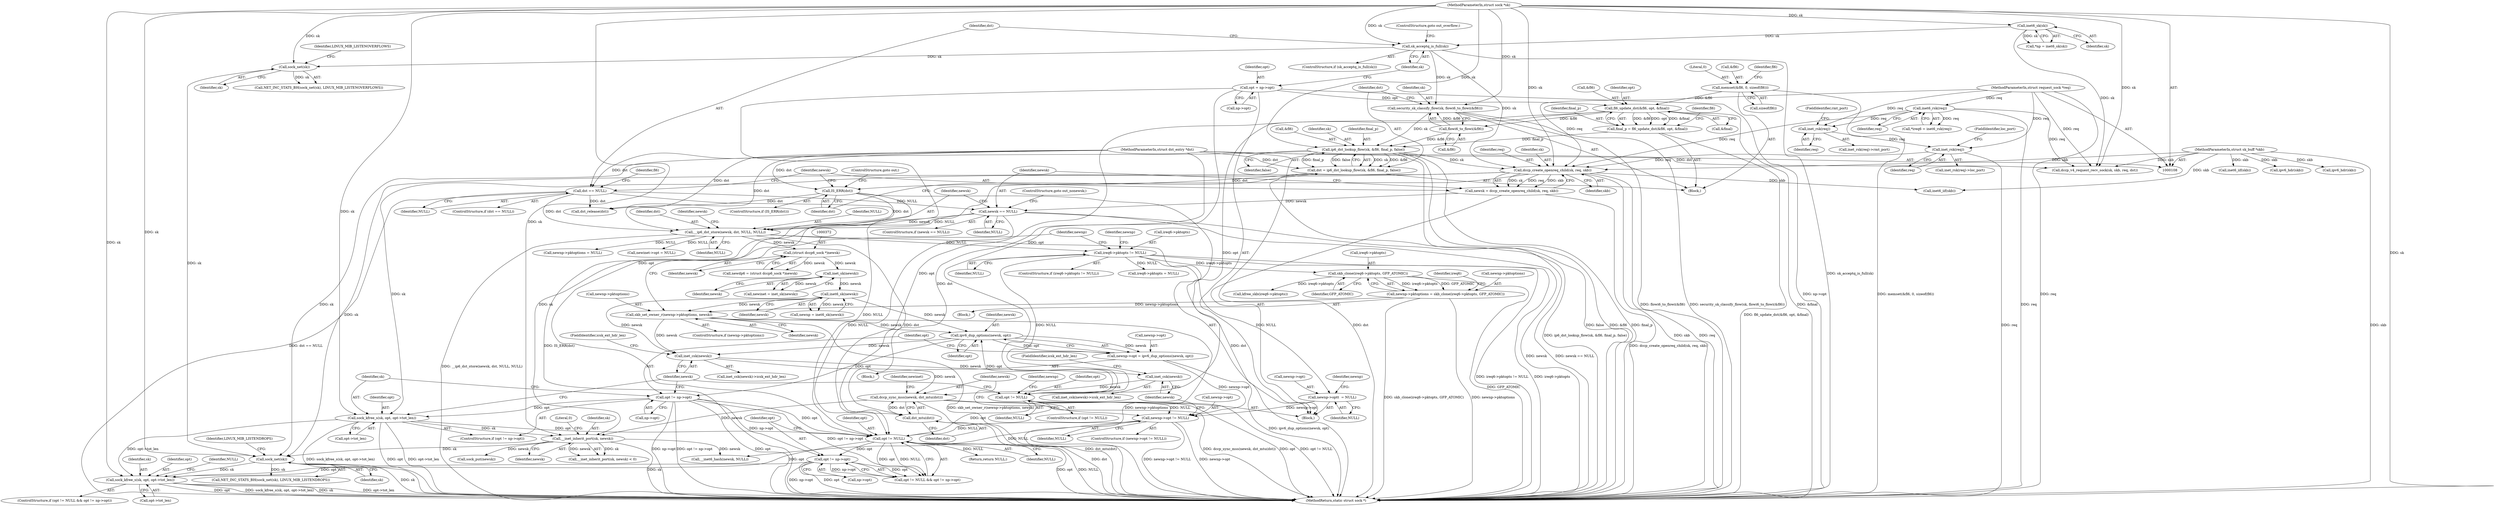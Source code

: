 digraph "0_linux_f6d8bd051c391c1c0458a30b2a7abcd939329259_1@API" {
"1000611" [label="(Call,sock_kfree_s(sk, opt, opt->tot_len))"];
"1000598" [label="(Call,sock_net(sk))"];
"1000590" [label="(Call,sock_net(sk))"];
"1000251" [label="(Call,sk_acceptq_is_full(sk))"];
"1000123" [label="(Call,inet6_sk(sk))"];
"1000109" [label="(MethodParameterIn,struct sock *sk)"];
"1000575" [label="(Call,__inet_inherit_port(sk, newsk))"];
"1000521" [label="(Call,sock_kfree_s(sk, opt, opt->tot_len))"];
"1000341" [label="(Call,dccp_create_openreq_child(sk, req, skb))"];
"1000329" [label="(Call,ip6_dst_lookup_flow(sk, &fl6, final_p, false))"];
"1000322" [label="(Call,security_sk_classify_flow(sk, flowi6_to_flowi(&fl6)))"];
"1000324" [label="(Call,flowi6_to_flowi(&fl6))"];
"1000284" [label="(Call,fl6_update_dst(&fl6, opt, &final))"];
"1000262" [label="(Call,memset(&fl6, 0, sizeof(fl6)))"];
"1000245" [label="(Call,opt = np->opt)"];
"1000282" [label="(Call,final_p = fl6_update_dst(&fl6, opt, &final))"];
"1000117" [label="(Call,inet6_rsk(req))"];
"1000111" [label="(MethodParameterIn,struct request_sock *req)"];
"1000319" [label="(Call,inet_rsk(req))"];
"1000311" [label="(Call,inet_rsk(req))"];
"1000110" [label="(MethodParameterIn,struct sk_buff *skb)"];
"1000516" [label="(Call,opt != np->opt)"];
"1000512" [label="(Call,ipv6_dup_options(newsk, opt))"];
"1000388" [label="(Call,inet6_sk(newsk))"];
"1000376" [label="(Call,inet_sk(newsk))"];
"1000371" [label="(Call,(struct dccp6_sock *)newsk)"];
"1000350" [label="(Call,__ip6_dst_store(newsk, dst, NULL, NULL))"];
"1000346" [label="(Call,newsk == NULL)"];
"1000339" [label="(Call,newsk = dccp_create_openreq_child(sk, req, skb))"];
"1000255" [label="(Call,dst == NULL)"];
"1000112" [label="(MethodParameterIn,struct dst_entry *dst)"];
"1000336" [label="(Call,IS_ERR(dst))"];
"1000327" [label="(Call,dst = ip6_dst_lookup_flow(sk, &fl6, final_p, false))"];
"1000479" [label="(Call,skb_set_owner_r(newnp->pktoptions, newsk))"];
"1000457" [label="(Call,newnp->pktoptions = skb_clone(ireq6->pktopts, GFP_ATOMIC))"];
"1000461" [label="(Call,skb_clone(ireq6->pktopts, GFP_ATOMIC))"];
"1000451" [label="(Call,ireq6->pktopts != NULL)"];
"1000504" [label="(Call,opt != NULL)"];
"1000555" [label="(Call,dccp_sync_mss(newsk, dst_mtu(dst)))"];
"1000529" [label="(Call,inet_csk(newsk))"];
"1000541" [label="(Call,inet_csk(newsk))"];
"1000557" [label="(Call,dst_mtu(dst))"];
"1000606" [label="(Call,opt != np->opt)"];
"1000603" [label="(Call,opt != NULL)"];
"1000534" [label="(Call,newnp->opt != NULL)"];
"1000508" [label="(Call,newnp->opt = ipv6_dup_options(newsk, opt))"];
"1000484" [label="(Call,newnp->opt\t  = NULL)"];
"1000335" [label="(ControlStructure,if (IS_ERR(dst)))"];
"1000528" [label="(Call,inet_csk(newsk)->icsk_ext_hdr_len)"];
"1000504" [label="(Call,opt != NULL)"];
"1000257" [label="(Identifier,NULL)"];
"1000284" [label="(Call,fl6_update_dst(&fl6, opt, &final))"];
"1000343" [label="(Identifier,req)"];
"1000612" [label="(Identifier,sk)"];
"1000517" [label="(Identifier,opt)"];
"1000533" [label="(ControlStructure,if (newnp->opt != NULL))"];
"1000592" [label="(Identifier,LINUX_MIB_LISTENOVERFLOWS)"];
"1000514" [label="(Identifier,opt)"];
"1000597" [label="(Call,NET_INC_STATS_BH(sock_net(sk), LINUX_MIB_LISTENDROPS))"];
"1000255" [label="(Call,dst == NULL)"];
"1000323" [label="(Identifier,sk)"];
"1000510" [label="(Identifier,newnp)"];
"1000600" [label="(Identifier,LINUX_MIB_LISTENDROPS)"];
"1000337" [label="(Identifier,dst)"];
"1000347" [label="(Identifier,newsk)"];
"1000265" [label="(Literal,0)"];
"1000373" [label="(Identifier,newsk)"];
"1000591" [label="(Identifier,sk)"];
"1000350" [label="(Call,__ip6_dst_store(newsk, dst, NULL, NULL))"];
"1000523" [label="(Identifier,opt)"];
"1000319" [label="(Call,inet_rsk(req))"];
"1000507" [label="(Block,)"];
"1000608" [label="(Call,np->opt)"];
"1000340" [label="(Identifier,newsk)"];
"1000263" [label="(Call,&fl6)"];
"1000256" [label="(Identifier,dst)"];
"1000613" [label="(Identifier,opt)"];
"1000619" [label="(MethodReturn,static struct sock *)"];
"1000445" [label="(Call,newnp->pktoptions = NULL)"];
"1000451" [label="(Call,ireq6->pktopts != NULL)"];
"1000121" [label="(Call,*np = inet6_sk(sk))"];
"1000479" [label="(Call,skb_set_owner_r(newnp->pktoptions, newsk))"];
"1000266" [label="(Call,sizeof(fl6))"];
"1000603" [label="(Call,opt != NULL)"];
"1000313" [label="(FieldIdentifier,rmt_port)"];
"1000369" [label="(Call,newdp6 = (struct dccp6_sock *)newsk)"];
"1000429" [label="(Call,newinet->opt = NULL)"];
"1000285" [label="(Call,&fl6)"];
"1000139" [label="(Call,dccp_v4_request_recv_sock(sk, skb, req, dst))"];
"1000524" [label="(Call,opt->tot_len)"];
"1000542" [label="(Identifier,newsk)"];
"1000521" [label="(Call,sock_kfree_s(sk, opt, opt->tot_len))"];
"1000577" [label="(Identifier,newsk)"];
"1000491" [label="(Identifier,newnp)"];
"1000543" [label="(FieldIdentifier,icsk_ext_hdr_len)"];
"1000485" [label="(Call,newnp->opt)"];
"1000227" [label="(Call,inet6_iif(skb))"];
"1000388" [label="(Call,inet6_sk(newsk))"];
"1000311" [label="(Call,inet_rsk(req))"];
"1000590" [label="(Call,sock_net(sk))"];
"1000555" [label="(Call,dccp_sync_mss(newsk, dst_mtu(dst)))"];
"1000461" [label="(Call,skb_clone(ireq6->pktopts, GFP_ATOMIC))"];
"1000258" [label="(Block,)"];
"1000270" [label="(Identifier,fl6)"];
"1000251" [label="(Call,sk_acceptq_is_full(sk))"];
"1000583" [label="(Call,__inet6_hash(newsk, NULL))"];
"1000328" [label="(Identifier,dst)"];
"1000354" [label="(Identifier,NULL)"];
"1000376" [label="(Call,inet_sk(newsk))"];
"1000336" [label="(Call,IS_ERR(dst))"];
"1000617" [label="(Return,return NULL;)"];
"1000558" [label="(Identifier,dst)"];
"1000293" [label="(Identifier,fl6)"];
"1000334" [label="(Identifier,false)"];
"1000601" [label="(ControlStructure,if (opt != NULL && opt != np->opt))"];
"1000486" [label="(Identifier,newnp)"];
"1000456" [label="(Block,)"];
"1000346" [label="(Call,newsk == NULL)"];
"1000606" [label="(Call,opt != np->opt)"];
"1000522" [label="(Identifier,sk)"];
"1000540" [label="(Call,inet_csk(newsk)->icsk_ext_hdr_len)"];
"1000345" [label="(ControlStructure,if (newsk == NULL))"];
"1000333" [label="(Identifier,final_p)"];
"1000124" [label="(Identifier,sk)"];
"1000541" [label="(Call,inet_csk(newsk))"];
"1000459" [label="(Identifier,newnp)"];
"1000264" [label="(Identifier,fl6)"];
"1000325" [label="(Call,&fl6)"];
"1000531" [label="(FieldIdentifier,icsk_ext_hdr_len)"];
"1000320" [label="(Identifier,req)"];
"1000283" [label="(Identifier,final_p)"];
"1000352" [label="(Identifier,dst)"];
"1000338" [label="(ControlStructure,goto out;)"];
"1000329" [label="(Call,ip6_dst_lookup_flow(sk, &fl6, final_p, false))"];
"1000331" [label="(Call,&fl6)"];
"1000594" [label="(Call,dst_release(dst))"];
"1000605" [label="(Identifier,NULL)"];
"1000247" [label="(Call,np->opt)"];
"1000327" [label="(Call,dst = ip6_dst_lookup_flow(sk, &fl6, final_p, false))"];
"1000246" [label="(Identifier,opt)"];
"1000493" [label="(Call,inet6_iif(skb))"];
"1000538" [label="(Identifier,NULL)"];
"1000253" [label="(ControlStructure,goto out_overflow;)"];
"1000488" [label="(Identifier,NULL)"];
"1000599" [label="(Identifier,sk)"];
"1000234" [label="(Call,ipv6_hdr(skb))"];
"1000614" [label="(Call,opt->tot_len)"];
"1000342" [label="(Identifier,sk)"];
"1000534" [label="(Call,newnp->opt != NULL)"];
"1000475" [label="(ControlStructure,if (newnp->pktoptions))"];
"1000468" [label="(Identifier,ireq6)"];
"1000611" [label="(Call,sock_kfree_s(sk, opt, opt->tot_len))"];
"1000339" [label="(Call,newsk = dccp_create_openreq_child(sk, req, skb))"];
"1000351" [label="(Identifier,newsk)"];
"1000557" [label="(Call,dst_mtu(dst))"];
"1000250" [label="(ControlStructure,if (sk_acceptq_is_full(sk)))"];
"1000580" [label="(Call,sock_put(newsk))"];
"1000310" [label="(Call,inet_rsk(req)->rmt_port)"];
"1000513" [label="(Identifier,newsk)"];
"1000312" [label="(Identifier,req)"];
"1000330" [label="(Identifier,sk)"];
"1000530" [label="(Identifier,newsk)"];
"1000109" [label="(MethodParameterIn,struct sock *sk)"];
"1000110" [label="(MethodParameterIn,struct sk_buff *skb)"];
"1000607" [label="(Identifier,opt)"];
"1000113" [label="(Block,)"];
"1000578" [label="(Literal,0)"];
"1000117" [label="(Call,inet6_rsk(req))"];
"1000288" [label="(Call,&final)"];
"1000318" [label="(Call,inet_rsk(req)->loc_port)"];
"1000508" [label="(Call,newnp->opt = ipv6_dup_options(newsk, opt))"];
"1000374" [label="(Call,newinet = inet_sk(newsk))"];
"1000484" [label="(Call,newnp->opt\t  = NULL)"];
"1000341" [label="(Call,dccp_create_openreq_child(sk, req, skb))"];
"1000455" [label="(Identifier,NULL)"];
"1000561" [label="(Identifier,newinet)"];
"1000115" [label="(Call,*ireq6 = inet6_rsk(req))"];
"1000450" [label="(ControlStructure,if (ireq6->pktopts != NULL))"];
"1000321" [label="(FieldIdentifier,loc_port)"];
"1000598" [label="(Call,sock_net(sk))"];
"1000282" [label="(Call,final_p = fl6_update_dst(&fl6, opt, &final))"];
"1000458" [label="(Call,newnp->pktoptions)"];
"1000575" [label="(Call,__inet_inherit_port(sk, newsk))"];
"1000349" [label="(ControlStructure,goto out_nonewsk;)"];
"1000322" [label="(Call,security_sk_classify_flow(sk, flowi6_to_flowi(&fl6)))"];
"1000576" [label="(Identifier,sk)"];
"1000556" [label="(Identifier,newsk)"];
"1000348" [label="(Identifier,NULL)"];
"1000535" [label="(Call,newnp->opt)"];
"1000506" [label="(Identifier,NULL)"];
"1000254" [label="(ControlStructure,if (dst == NULL))"];
"1000262" [label="(Call,memset(&fl6, 0, sizeof(fl6)))"];
"1000357" [label="(Identifier,newsk)"];
"1000618" [label="(Identifier,NULL)"];
"1000465" [label="(Identifier,GFP_ATOMIC)"];
"1000245" [label="(Call,opt = np->opt)"];
"1000123" [label="(Call,inet6_sk(sk))"];
"1000516" [label="(Call,opt != np->opt)"];
"1000353" [label="(Identifier,NULL)"];
"1000483" [label="(Identifier,newsk)"];
"1000462" [label="(Call,ireq6->pktopts)"];
"1000529" [label="(Call,inet_csk(newsk))"];
"1000112" [label="(MethodParameterIn,struct dst_entry *dst)"];
"1000503" [label="(ControlStructure,if (opt != NULL))"];
"1000287" [label="(Identifier,opt)"];
"1000505" [label="(Identifier,opt)"];
"1000457" [label="(Call,newnp->pktoptions = skb_clone(ireq6->pktopts, GFP_ATOMIC))"];
"1000512" [label="(Call,ipv6_dup_options(newsk, opt))"];
"1000470" [label="(Call,ireq6->pktopts = NULL)"];
"1000371" [label="(Call,(struct dccp6_sock *)newsk)"];
"1000602" [label="(Call,opt != NULL && opt != np->opt)"];
"1000389" [label="(Identifier,newsk)"];
"1000344" [label="(Identifier,skb)"];
"1000589" [label="(Call,NET_INC_STATS_BH(sock_net(sk), LINUX_MIB_LISTENOVERFLOWS))"];
"1000377" [label="(Identifier,newsk)"];
"1000466" [label="(Call,kfree_skb(ireq6->pktopts))"];
"1000252" [label="(Identifier,sk)"];
"1000324" [label="(Call,flowi6_to_flowi(&fl6))"];
"1000386" [label="(Call,newnp = inet6_sk(newsk))"];
"1000452" [label="(Call,ireq6->pktopts)"];
"1000518" [label="(Call,np->opt)"];
"1000480" [label="(Call,newnp->pktoptions)"];
"1000509" [label="(Call,newnp->opt)"];
"1000604" [label="(Identifier,opt)"];
"1000515" [label="(ControlStructure,if (opt != np->opt))"];
"1000111" [label="(MethodParameterIn,struct request_sock *req)"];
"1000500" [label="(Call,ipv6_hdr(skb))"];
"1000118" [label="(Identifier,req)"];
"1000574" [label="(Call,__inet_inherit_port(sk, newsk) < 0)"];
"1000611" -> "1000601"  [label="AST: "];
"1000611" -> "1000614"  [label="CFG: "];
"1000612" -> "1000611"  [label="AST: "];
"1000613" -> "1000611"  [label="AST: "];
"1000614" -> "1000611"  [label="AST: "];
"1000618" -> "1000611"  [label="CFG: "];
"1000611" -> "1000619"  [label="DDG: opt->tot_len"];
"1000611" -> "1000619"  [label="DDG: opt"];
"1000611" -> "1000619"  [label="DDG: sock_kfree_s(sk, opt, opt->tot_len)"];
"1000611" -> "1000619"  [label="DDG: sk"];
"1000598" -> "1000611"  [label="DDG: sk"];
"1000109" -> "1000611"  [label="DDG: sk"];
"1000606" -> "1000611"  [label="DDG: opt"];
"1000603" -> "1000611"  [label="DDG: opt"];
"1000521" -> "1000611"  [label="DDG: opt->tot_len"];
"1000598" -> "1000597"  [label="AST: "];
"1000598" -> "1000599"  [label="CFG: "];
"1000599" -> "1000598"  [label="AST: "];
"1000600" -> "1000598"  [label="CFG: "];
"1000598" -> "1000619"  [label="DDG: sk"];
"1000598" -> "1000597"  [label="DDG: sk"];
"1000590" -> "1000598"  [label="DDG: sk"];
"1000575" -> "1000598"  [label="DDG: sk"];
"1000341" -> "1000598"  [label="DDG: sk"];
"1000329" -> "1000598"  [label="DDG: sk"];
"1000109" -> "1000598"  [label="DDG: sk"];
"1000590" -> "1000589"  [label="AST: "];
"1000590" -> "1000591"  [label="CFG: "];
"1000591" -> "1000590"  [label="AST: "];
"1000592" -> "1000590"  [label="CFG: "];
"1000590" -> "1000589"  [label="DDG: sk"];
"1000251" -> "1000590"  [label="DDG: sk"];
"1000109" -> "1000590"  [label="DDG: sk"];
"1000251" -> "1000250"  [label="AST: "];
"1000251" -> "1000252"  [label="CFG: "];
"1000252" -> "1000251"  [label="AST: "];
"1000253" -> "1000251"  [label="CFG: "];
"1000256" -> "1000251"  [label="CFG: "];
"1000251" -> "1000619"  [label="DDG: sk_acceptq_is_full(sk)"];
"1000123" -> "1000251"  [label="DDG: sk"];
"1000109" -> "1000251"  [label="DDG: sk"];
"1000251" -> "1000322"  [label="DDG: sk"];
"1000251" -> "1000341"  [label="DDG: sk"];
"1000123" -> "1000121"  [label="AST: "];
"1000123" -> "1000124"  [label="CFG: "];
"1000124" -> "1000123"  [label="AST: "];
"1000121" -> "1000123"  [label="CFG: "];
"1000123" -> "1000121"  [label="DDG: sk"];
"1000109" -> "1000123"  [label="DDG: sk"];
"1000123" -> "1000139"  [label="DDG: sk"];
"1000109" -> "1000108"  [label="AST: "];
"1000109" -> "1000619"  [label="DDG: sk"];
"1000109" -> "1000139"  [label="DDG: sk"];
"1000109" -> "1000322"  [label="DDG: sk"];
"1000109" -> "1000329"  [label="DDG: sk"];
"1000109" -> "1000341"  [label="DDG: sk"];
"1000109" -> "1000521"  [label="DDG: sk"];
"1000109" -> "1000575"  [label="DDG: sk"];
"1000575" -> "1000574"  [label="AST: "];
"1000575" -> "1000577"  [label="CFG: "];
"1000576" -> "1000575"  [label="AST: "];
"1000577" -> "1000575"  [label="AST: "];
"1000578" -> "1000575"  [label="CFG: "];
"1000575" -> "1000619"  [label="DDG: sk"];
"1000575" -> "1000574"  [label="DDG: sk"];
"1000575" -> "1000574"  [label="DDG: newsk"];
"1000521" -> "1000575"  [label="DDG: sk"];
"1000341" -> "1000575"  [label="DDG: sk"];
"1000555" -> "1000575"  [label="DDG: newsk"];
"1000575" -> "1000580"  [label="DDG: newsk"];
"1000575" -> "1000583"  [label="DDG: newsk"];
"1000521" -> "1000515"  [label="AST: "];
"1000521" -> "1000524"  [label="CFG: "];
"1000522" -> "1000521"  [label="AST: "];
"1000523" -> "1000521"  [label="AST: "];
"1000524" -> "1000521"  [label="AST: "];
"1000530" -> "1000521"  [label="CFG: "];
"1000521" -> "1000619"  [label="DDG: opt->tot_len"];
"1000521" -> "1000619"  [label="DDG: sock_kfree_s(sk, opt, opt->tot_len)"];
"1000521" -> "1000619"  [label="DDG: opt"];
"1000341" -> "1000521"  [label="DDG: sk"];
"1000516" -> "1000521"  [label="DDG: opt"];
"1000521" -> "1000603"  [label="DDG: opt"];
"1000341" -> "1000339"  [label="AST: "];
"1000341" -> "1000344"  [label="CFG: "];
"1000342" -> "1000341"  [label="AST: "];
"1000343" -> "1000341"  [label="AST: "];
"1000344" -> "1000341"  [label="AST: "];
"1000339" -> "1000341"  [label="CFG: "];
"1000341" -> "1000619"  [label="DDG: skb"];
"1000341" -> "1000619"  [label="DDG: req"];
"1000341" -> "1000339"  [label="DDG: sk"];
"1000341" -> "1000339"  [label="DDG: req"];
"1000341" -> "1000339"  [label="DDG: skb"];
"1000329" -> "1000341"  [label="DDG: sk"];
"1000117" -> "1000341"  [label="DDG: req"];
"1000319" -> "1000341"  [label="DDG: req"];
"1000111" -> "1000341"  [label="DDG: req"];
"1000110" -> "1000341"  [label="DDG: skb"];
"1000341" -> "1000493"  [label="DDG: skb"];
"1000329" -> "1000327"  [label="AST: "];
"1000329" -> "1000334"  [label="CFG: "];
"1000330" -> "1000329"  [label="AST: "];
"1000331" -> "1000329"  [label="AST: "];
"1000333" -> "1000329"  [label="AST: "];
"1000334" -> "1000329"  [label="AST: "];
"1000327" -> "1000329"  [label="CFG: "];
"1000329" -> "1000619"  [label="DDG: false"];
"1000329" -> "1000619"  [label="DDG: &fl6"];
"1000329" -> "1000619"  [label="DDG: final_p"];
"1000329" -> "1000327"  [label="DDG: sk"];
"1000329" -> "1000327"  [label="DDG: &fl6"];
"1000329" -> "1000327"  [label="DDG: final_p"];
"1000329" -> "1000327"  [label="DDG: false"];
"1000322" -> "1000329"  [label="DDG: sk"];
"1000324" -> "1000329"  [label="DDG: &fl6"];
"1000282" -> "1000329"  [label="DDG: final_p"];
"1000322" -> "1000258"  [label="AST: "];
"1000322" -> "1000324"  [label="CFG: "];
"1000323" -> "1000322"  [label="AST: "];
"1000324" -> "1000322"  [label="AST: "];
"1000328" -> "1000322"  [label="CFG: "];
"1000322" -> "1000619"  [label="DDG: flowi6_to_flowi(&fl6)"];
"1000322" -> "1000619"  [label="DDG: security_sk_classify_flow(sk, flowi6_to_flowi(&fl6))"];
"1000324" -> "1000322"  [label="DDG: &fl6"];
"1000324" -> "1000325"  [label="CFG: "];
"1000325" -> "1000324"  [label="AST: "];
"1000284" -> "1000324"  [label="DDG: &fl6"];
"1000284" -> "1000282"  [label="AST: "];
"1000284" -> "1000288"  [label="CFG: "];
"1000285" -> "1000284"  [label="AST: "];
"1000287" -> "1000284"  [label="AST: "];
"1000288" -> "1000284"  [label="AST: "];
"1000282" -> "1000284"  [label="CFG: "];
"1000284" -> "1000619"  [label="DDG: &final"];
"1000284" -> "1000282"  [label="DDG: &fl6"];
"1000284" -> "1000282"  [label="DDG: opt"];
"1000284" -> "1000282"  [label="DDG: &final"];
"1000262" -> "1000284"  [label="DDG: &fl6"];
"1000245" -> "1000284"  [label="DDG: opt"];
"1000284" -> "1000504"  [label="DDG: opt"];
"1000284" -> "1000603"  [label="DDG: opt"];
"1000262" -> "1000258"  [label="AST: "];
"1000262" -> "1000266"  [label="CFG: "];
"1000263" -> "1000262"  [label="AST: "];
"1000265" -> "1000262"  [label="AST: "];
"1000266" -> "1000262"  [label="AST: "];
"1000270" -> "1000262"  [label="CFG: "];
"1000262" -> "1000619"  [label="DDG: memset(&fl6, 0, sizeof(fl6))"];
"1000245" -> "1000113"  [label="AST: "];
"1000245" -> "1000247"  [label="CFG: "];
"1000246" -> "1000245"  [label="AST: "];
"1000247" -> "1000245"  [label="AST: "];
"1000252" -> "1000245"  [label="CFG: "];
"1000245" -> "1000619"  [label="DDG: np->opt"];
"1000245" -> "1000504"  [label="DDG: opt"];
"1000245" -> "1000603"  [label="DDG: opt"];
"1000282" -> "1000258"  [label="AST: "];
"1000283" -> "1000282"  [label="AST: "];
"1000293" -> "1000282"  [label="CFG: "];
"1000282" -> "1000619"  [label="DDG: fl6_update_dst(&fl6, opt, &final)"];
"1000117" -> "1000115"  [label="AST: "];
"1000117" -> "1000118"  [label="CFG: "];
"1000118" -> "1000117"  [label="AST: "];
"1000115" -> "1000117"  [label="CFG: "];
"1000117" -> "1000619"  [label="DDG: req"];
"1000117" -> "1000115"  [label="DDG: req"];
"1000111" -> "1000117"  [label="DDG: req"];
"1000117" -> "1000139"  [label="DDG: req"];
"1000117" -> "1000311"  [label="DDG: req"];
"1000111" -> "1000108"  [label="AST: "];
"1000111" -> "1000619"  [label="DDG: req"];
"1000111" -> "1000139"  [label="DDG: req"];
"1000111" -> "1000311"  [label="DDG: req"];
"1000111" -> "1000319"  [label="DDG: req"];
"1000319" -> "1000318"  [label="AST: "];
"1000319" -> "1000320"  [label="CFG: "];
"1000320" -> "1000319"  [label="AST: "];
"1000321" -> "1000319"  [label="CFG: "];
"1000319" -> "1000619"  [label="DDG: req"];
"1000311" -> "1000319"  [label="DDG: req"];
"1000311" -> "1000310"  [label="AST: "];
"1000311" -> "1000312"  [label="CFG: "];
"1000312" -> "1000311"  [label="AST: "];
"1000313" -> "1000311"  [label="CFG: "];
"1000110" -> "1000108"  [label="AST: "];
"1000110" -> "1000619"  [label="DDG: skb"];
"1000110" -> "1000139"  [label="DDG: skb"];
"1000110" -> "1000227"  [label="DDG: skb"];
"1000110" -> "1000234"  [label="DDG: skb"];
"1000110" -> "1000493"  [label="DDG: skb"];
"1000110" -> "1000500"  [label="DDG: skb"];
"1000516" -> "1000515"  [label="AST: "];
"1000516" -> "1000518"  [label="CFG: "];
"1000517" -> "1000516"  [label="AST: "];
"1000518" -> "1000516"  [label="AST: "];
"1000522" -> "1000516"  [label="CFG: "];
"1000530" -> "1000516"  [label="CFG: "];
"1000516" -> "1000619"  [label="DDG: np->opt"];
"1000516" -> "1000619"  [label="DDG: opt != np->opt"];
"1000516" -> "1000619"  [label="DDG: opt"];
"1000512" -> "1000516"  [label="DDG: opt"];
"1000516" -> "1000603"  [label="DDG: opt"];
"1000516" -> "1000602"  [label="DDG: opt != np->opt"];
"1000516" -> "1000606"  [label="DDG: np->opt"];
"1000512" -> "1000508"  [label="AST: "];
"1000512" -> "1000514"  [label="CFG: "];
"1000513" -> "1000512"  [label="AST: "];
"1000514" -> "1000512"  [label="AST: "];
"1000508" -> "1000512"  [label="CFG: "];
"1000512" -> "1000508"  [label="DDG: newsk"];
"1000512" -> "1000508"  [label="DDG: opt"];
"1000388" -> "1000512"  [label="DDG: newsk"];
"1000479" -> "1000512"  [label="DDG: newsk"];
"1000504" -> "1000512"  [label="DDG: opt"];
"1000512" -> "1000529"  [label="DDG: newsk"];
"1000388" -> "1000386"  [label="AST: "];
"1000388" -> "1000389"  [label="CFG: "];
"1000389" -> "1000388"  [label="AST: "];
"1000386" -> "1000388"  [label="CFG: "];
"1000388" -> "1000386"  [label="DDG: newsk"];
"1000376" -> "1000388"  [label="DDG: newsk"];
"1000388" -> "1000479"  [label="DDG: newsk"];
"1000388" -> "1000529"  [label="DDG: newsk"];
"1000376" -> "1000374"  [label="AST: "];
"1000376" -> "1000377"  [label="CFG: "];
"1000377" -> "1000376"  [label="AST: "];
"1000374" -> "1000376"  [label="CFG: "];
"1000376" -> "1000374"  [label="DDG: newsk"];
"1000371" -> "1000376"  [label="DDG: newsk"];
"1000371" -> "1000369"  [label="AST: "];
"1000371" -> "1000373"  [label="CFG: "];
"1000372" -> "1000371"  [label="AST: "];
"1000373" -> "1000371"  [label="AST: "];
"1000369" -> "1000371"  [label="CFG: "];
"1000371" -> "1000369"  [label="DDG: newsk"];
"1000350" -> "1000371"  [label="DDG: newsk"];
"1000350" -> "1000113"  [label="AST: "];
"1000350" -> "1000354"  [label="CFG: "];
"1000351" -> "1000350"  [label="AST: "];
"1000352" -> "1000350"  [label="AST: "];
"1000353" -> "1000350"  [label="AST: "];
"1000354" -> "1000350"  [label="AST: "];
"1000357" -> "1000350"  [label="CFG: "];
"1000350" -> "1000619"  [label="DDG: __ip6_dst_store(newsk, dst, NULL, NULL)"];
"1000346" -> "1000350"  [label="DDG: newsk"];
"1000346" -> "1000350"  [label="DDG: NULL"];
"1000255" -> "1000350"  [label="DDG: dst"];
"1000336" -> "1000350"  [label="DDG: dst"];
"1000112" -> "1000350"  [label="DDG: dst"];
"1000350" -> "1000429"  [label="DDG: NULL"];
"1000350" -> "1000445"  [label="DDG: NULL"];
"1000350" -> "1000451"  [label="DDG: NULL"];
"1000350" -> "1000557"  [label="DDG: dst"];
"1000346" -> "1000345"  [label="AST: "];
"1000346" -> "1000348"  [label="CFG: "];
"1000347" -> "1000346"  [label="AST: "];
"1000348" -> "1000346"  [label="AST: "];
"1000349" -> "1000346"  [label="CFG: "];
"1000351" -> "1000346"  [label="CFG: "];
"1000346" -> "1000619"  [label="DDG: newsk"];
"1000346" -> "1000619"  [label="DDG: newsk == NULL"];
"1000339" -> "1000346"  [label="DDG: newsk"];
"1000255" -> "1000346"  [label="DDG: NULL"];
"1000346" -> "1000603"  [label="DDG: NULL"];
"1000339" -> "1000113"  [label="AST: "];
"1000340" -> "1000339"  [label="AST: "];
"1000347" -> "1000339"  [label="CFG: "];
"1000339" -> "1000619"  [label="DDG: dccp_create_openreq_child(sk, req, skb)"];
"1000255" -> "1000254"  [label="AST: "];
"1000255" -> "1000257"  [label="CFG: "];
"1000256" -> "1000255"  [label="AST: "];
"1000257" -> "1000255"  [label="AST: "];
"1000264" -> "1000255"  [label="CFG: "];
"1000340" -> "1000255"  [label="CFG: "];
"1000255" -> "1000619"  [label="DDG: dst == NULL"];
"1000112" -> "1000255"  [label="DDG: dst"];
"1000255" -> "1000594"  [label="DDG: dst"];
"1000255" -> "1000603"  [label="DDG: NULL"];
"1000112" -> "1000108"  [label="AST: "];
"1000112" -> "1000619"  [label="DDG: dst"];
"1000112" -> "1000139"  [label="DDG: dst"];
"1000112" -> "1000327"  [label="DDG: dst"];
"1000112" -> "1000336"  [label="DDG: dst"];
"1000112" -> "1000557"  [label="DDG: dst"];
"1000112" -> "1000594"  [label="DDG: dst"];
"1000336" -> "1000335"  [label="AST: "];
"1000336" -> "1000337"  [label="CFG: "];
"1000337" -> "1000336"  [label="AST: "];
"1000338" -> "1000336"  [label="CFG: "];
"1000340" -> "1000336"  [label="CFG: "];
"1000336" -> "1000619"  [label="DDG: IS_ERR(dst)"];
"1000336" -> "1000619"  [label="DDG: dst"];
"1000327" -> "1000336"  [label="DDG: dst"];
"1000336" -> "1000594"  [label="DDG: dst"];
"1000327" -> "1000258"  [label="AST: "];
"1000328" -> "1000327"  [label="AST: "];
"1000337" -> "1000327"  [label="CFG: "];
"1000327" -> "1000619"  [label="DDG: ip6_dst_lookup_flow(sk, &fl6, final_p, false)"];
"1000479" -> "1000475"  [label="AST: "];
"1000479" -> "1000483"  [label="CFG: "];
"1000480" -> "1000479"  [label="AST: "];
"1000483" -> "1000479"  [label="AST: "];
"1000486" -> "1000479"  [label="CFG: "];
"1000479" -> "1000619"  [label="DDG: skb_set_owner_r(newnp->pktoptions, newsk)"];
"1000479" -> "1000619"  [label="DDG: newnp->pktoptions"];
"1000457" -> "1000479"  [label="DDG: newnp->pktoptions"];
"1000479" -> "1000529"  [label="DDG: newsk"];
"1000457" -> "1000456"  [label="AST: "];
"1000457" -> "1000461"  [label="CFG: "];
"1000458" -> "1000457"  [label="AST: "];
"1000461" -> "1000457"  [label="AST: "];
"1000468" -> "1000457"  [label="CFG: "];
"1000457" -> "1000619"  [label="DDG: skb_clone(ireq6->pktopts, GFP_ATOMIC)"];
"1000457" -> "1000619"  [label="DDG: newnp->pktoptions"];
"1000461" -> "1000457"  [label="DDG: ireq6->pktopts"];
"1000461" -> "1000457"  [label="DDG: GFP_ATOMIC"];
"1000461" -> "1000465"  [label="CFG: "];
"1000462" -> "1000461"  [label="AST: "];
"1000465" -> "1000461"  [label="AST: "];
"1000461" -> "1000619"  [label="DDG: GFP_ATOMIC"];
"1000451" -> "1000461"  [label="DDG: ireq6->pktopts"];
"1000461" -> "1000466"  [label="DDG: ireq6->pktopts"];
"1000451" -> "1000450"  [label="AST: "];
"1000451" -> "1000455"  [label="CFG: "];
"1000452" -> "1000451"  [label="AST: "];
"1000455" -> "1000451"  [label="AST: "];
"1000459" -> "1000451"  [label="CFG: "];
"1000486" -> "1000451"  [label="CFG: "];
"1000451" -> "1000619"  [label="DDG: ireq6->pktopts"];
"1000451" -> "1000619"  [label="DDG: ireq6->pktopts != NULL"];
"1000451" -> "1000470"  [label="DDG: NULL"];
"1000451" -> "1000484"  [label="DDG: NULL"];
"1000451" -> "1000504"  [label="DDG: NULL"];
"1000504" -> "1000503"  [label="AST: "];
"1000504" -> "1000506"  [label="CFG: "];
"1000505" -> "1000504"  [label="AST: "];
"1000506" -> "1000504"  [label="AST: "];
"1000510" -> "1000504"  [label="CFG: "];
"1000530" -> "1000504"  [label="CFG: "];
"1000504" -> "1000619"  [label="DDG: opt"];
"1000504" -> "1000619"  [label="DDG: opt != NULL"];
"1000504" -> "1000534"  [label="DDG: NULL"];
"1000504" -> "1000603"  [label="DDG: opt"];
"1000555" -> "1000113"  [label="AST: "];
"1000555" -> "1000557"  [label="CFG: "];
"1000556" -> "1000555"  [label="AST: "];
"1000557" -> "1000555"  [label="AST: "];
"1000561" -> "1000555"  [label="CFG: "];
"1000555" -> "1000619"  [label="DDG: dst_mtu(dst)"];
"1000555" -> "1000619"  [label="DDG: dccp_sync_mss(newsk, dst_mtu(dst))"];
"1000529" -> "1000555"  [label="DDG: newsk"];
"1000541" -> "1000555"  [label="DDG: newsk"];
"1000557" -> "1000555"  [label="DDG: dst"];
"1000529" -> "1000528"  [label="AST: "];
"1000529" -> "1000530"  [label="CFG: "];
"1000530" -> "1000529"  [label="AST: "];
"1000531" -> "1000529"  [label="CFG: "];
"1000529" -> "1000541"  [label="DDG: newsk"];
"1000541" -> "1000540"  [label="AST: "];
"1000541" -> "1000542"  [label="CFG: "];
"1000542" -> "1000541"  [label="AST: "];
"1000543" -> "1000541"  [label="CFG: "];
"1000557" -> "1000558"  [label="CFG: "];
"1000558" -> "1000557"  [label="AST: "];
"1000557" -> "1000619"  [label="DDG: dst"];
"1000606" -> "1000602"  [label="AST: "];
"1000606" -> "1000608"  [label="CFG: "];
"1000607" -> "1000606"  [label="AST: "];
"1000608" -> "1000606"  [label="AST: "];
"1000602" -> "1000606"  [label="CFG: "];
"1000606" -> "1000619"  [label="DDG: opt"];
"1000606" -> "1000619"  [label="DDG: np->opt"];
"1000606" -> "1000602"  [label="DDG: opt"];
"1000606" -> "1000602"  [label="DDG: np->opt"];
"1000603" -> "1000606"  [label="DDG: opt"];
"1000603" -> "1000602"  [label="AST: "];
"1000603" -> "1000605"  [label="CFG: "];
"1000604" -> "1000603"  [label="AST: "];
"1000605" -> "1000603"  [label="AST: "];
"1000607" -> "1000603"  [label="CFG: "];
"1000602" -> "1000603"  [label="CFG: "];
"1000603" -> "1000619"  [label="DDG: opt"];
"1000603" -> "1000619"  [label="DDG: NULL"];
"1000603" -> "1000602"  [label="DDG: opt"];
"1000603" -> "1000602"  [label="DDG: NULL"];
"1000534" -> "1000603"  [label="DDG: NULL"];
"1000603" -> "1000617"  [label="DDG: NULL"];
"1000534" -> "1000533"  [label="AST: "];
"1000534" -> "1000538"  [label="CFG: "];
"1000535" -> "1000534"  [label="AST: "];
"1000538" -> "1000534"  [label="AST: "];
"1000542" -> "1000534"  [label="CFG: "];
"1000556" -> "1000534"  [label="CFG: "];
"1000534" -> "1000619"  [label="DDG: newnp->opt != NULL"];
"1000534" -> "1000619"  [label="DDG: newnp->opt"];
"1000508" -> "1000534"  [label="DDG: newnp->opt"];
"1000484" -> "1000534"  [label="DDG: newnp->opt"];
"1000534" -> "1000583"  [label="DDG: NULL"];
"1000508" -> "1000507"  [label="AST: "];
"1000509" -> "1000508"  [label="AST: "];
"1000517" -> "1000508"  [label="CFG: "];
"1000508" -> "1000619"  [label="DDG: ipv6_dup_options(newsk, opt)"];
"1000484" -> "1000113"  [label="AST: "];
"1000484" -> "1000488"  [label="CFG: "];
"1000485" -> "1000484"  [label="AST: "];
"1000488" -> "1000484"  [label="AST: "];
"1000491" -> "1000484"  [label="CFG: "];
}
